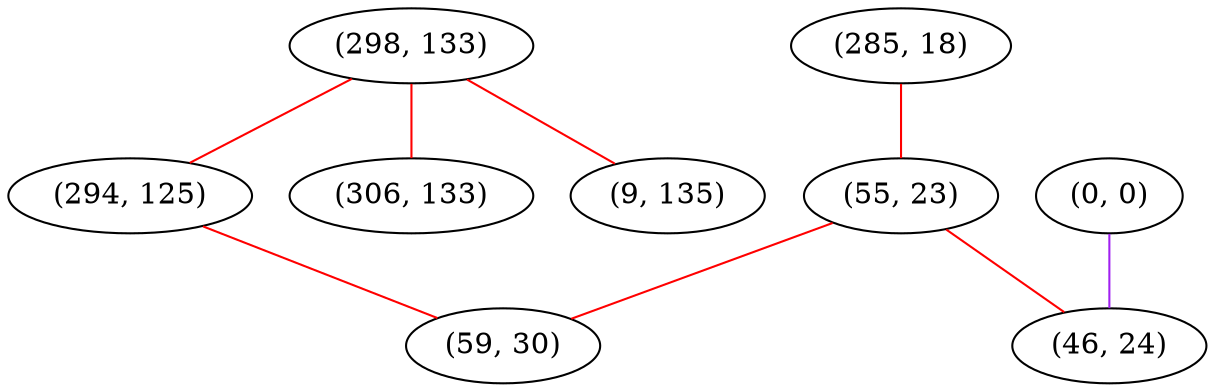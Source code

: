 graph "" {
"(298, 133)";
"(0, 0)";
"(285, 18)";
"(294, 125)";
"(306, 133)";
"(55, 23)";
"(46, 24)";
"(59, 30)";
"(9, 135)";
"(298, 133)" -- "(306, 133)"  [color=red, key=0, weight=1];
"(298, 133)" -- "(294, 125)"  [color=red, key=0, weight=1];
"(298, 133)" -- "(9, 135)"  [color=red, key=0, weight=1];
"(0, 0)" -- "(46, 24)"  [color=purple, key=0, weight=4];
"(285, 18)" -- "(55, 23)"  [color=red, key=0, weight=1];
"(294, 125)" -- "(59, 30)"  [color=red, key=0, weight=1];
"(55, 23)" -- "(46, 24)"  [color=red, key=0, weight=1];
"(55, 23)" -- "(59, 30)"  [color=red, key=0, weight=1];
}
